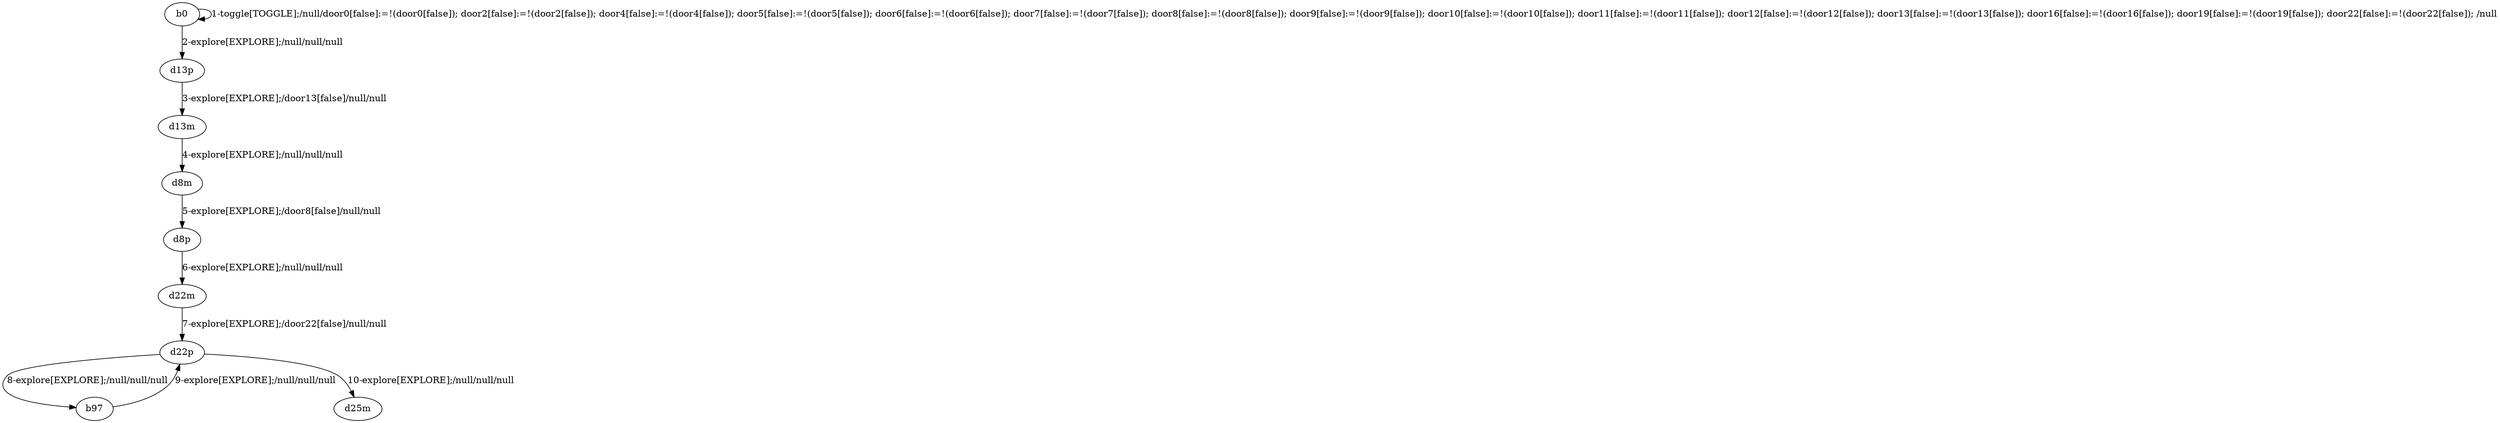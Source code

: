 # Total number of goals covered by this test: 1
# b97 --> d22p

digraph g {
"b0" -> "b0" [label = "1-toggle[TOGGLE];/null/door0[false]:=!(door0[false]); door2[false]:=!(door2[false]); door4[false]:=!(door4[false]); door5[false]:=!(door5[false]); door6[false]:=!(door6[false]); door7[false]:=!(door7[false]); door8[false]:=!(door8[false]); door9[false]:=!(door9[false]); door10[false]:=!(door10[false]); door11[false]:=!(door11[false]); door12[false]:=!(door12[false]); door13[false]:=!(door13[false]); door16[false]:=!(door16[false]); door19[false]:=!(door19[false]); door22[false]:=!(door22[false]); /null"];
"b0" -> "d13p" [label = "2-explore[EXPLORE];/null/null/null"];
"d13p" -> "d13m" [label = "3-explore[EXPLORE];/door13[false]/null/null"];
"d13m" -> "d8m" [label = "4-explore[EXPLORE];/null/null/null"];
"d8m" -> "d8p" [label = "5-explore[EXPLORE];/door8[false]/null/null"];
"d8p" -> "d22m" [label = "6-explore[EXPLORE];/null/null/null"];
"d22m" -> "d22p" [label = "7-explore[EXPLORE];/door22[false]/null/null"];
"d22p" -> "b97" [label = "8-explore[EXPLORE];/null/null/null"];
"b97" -> "d22p" [label = "9-explore[EXPLORE];/null/null/null"];
"d22p" -> "d25m" [label = "10-explore[EXPLORE];/null/null/null"];
}